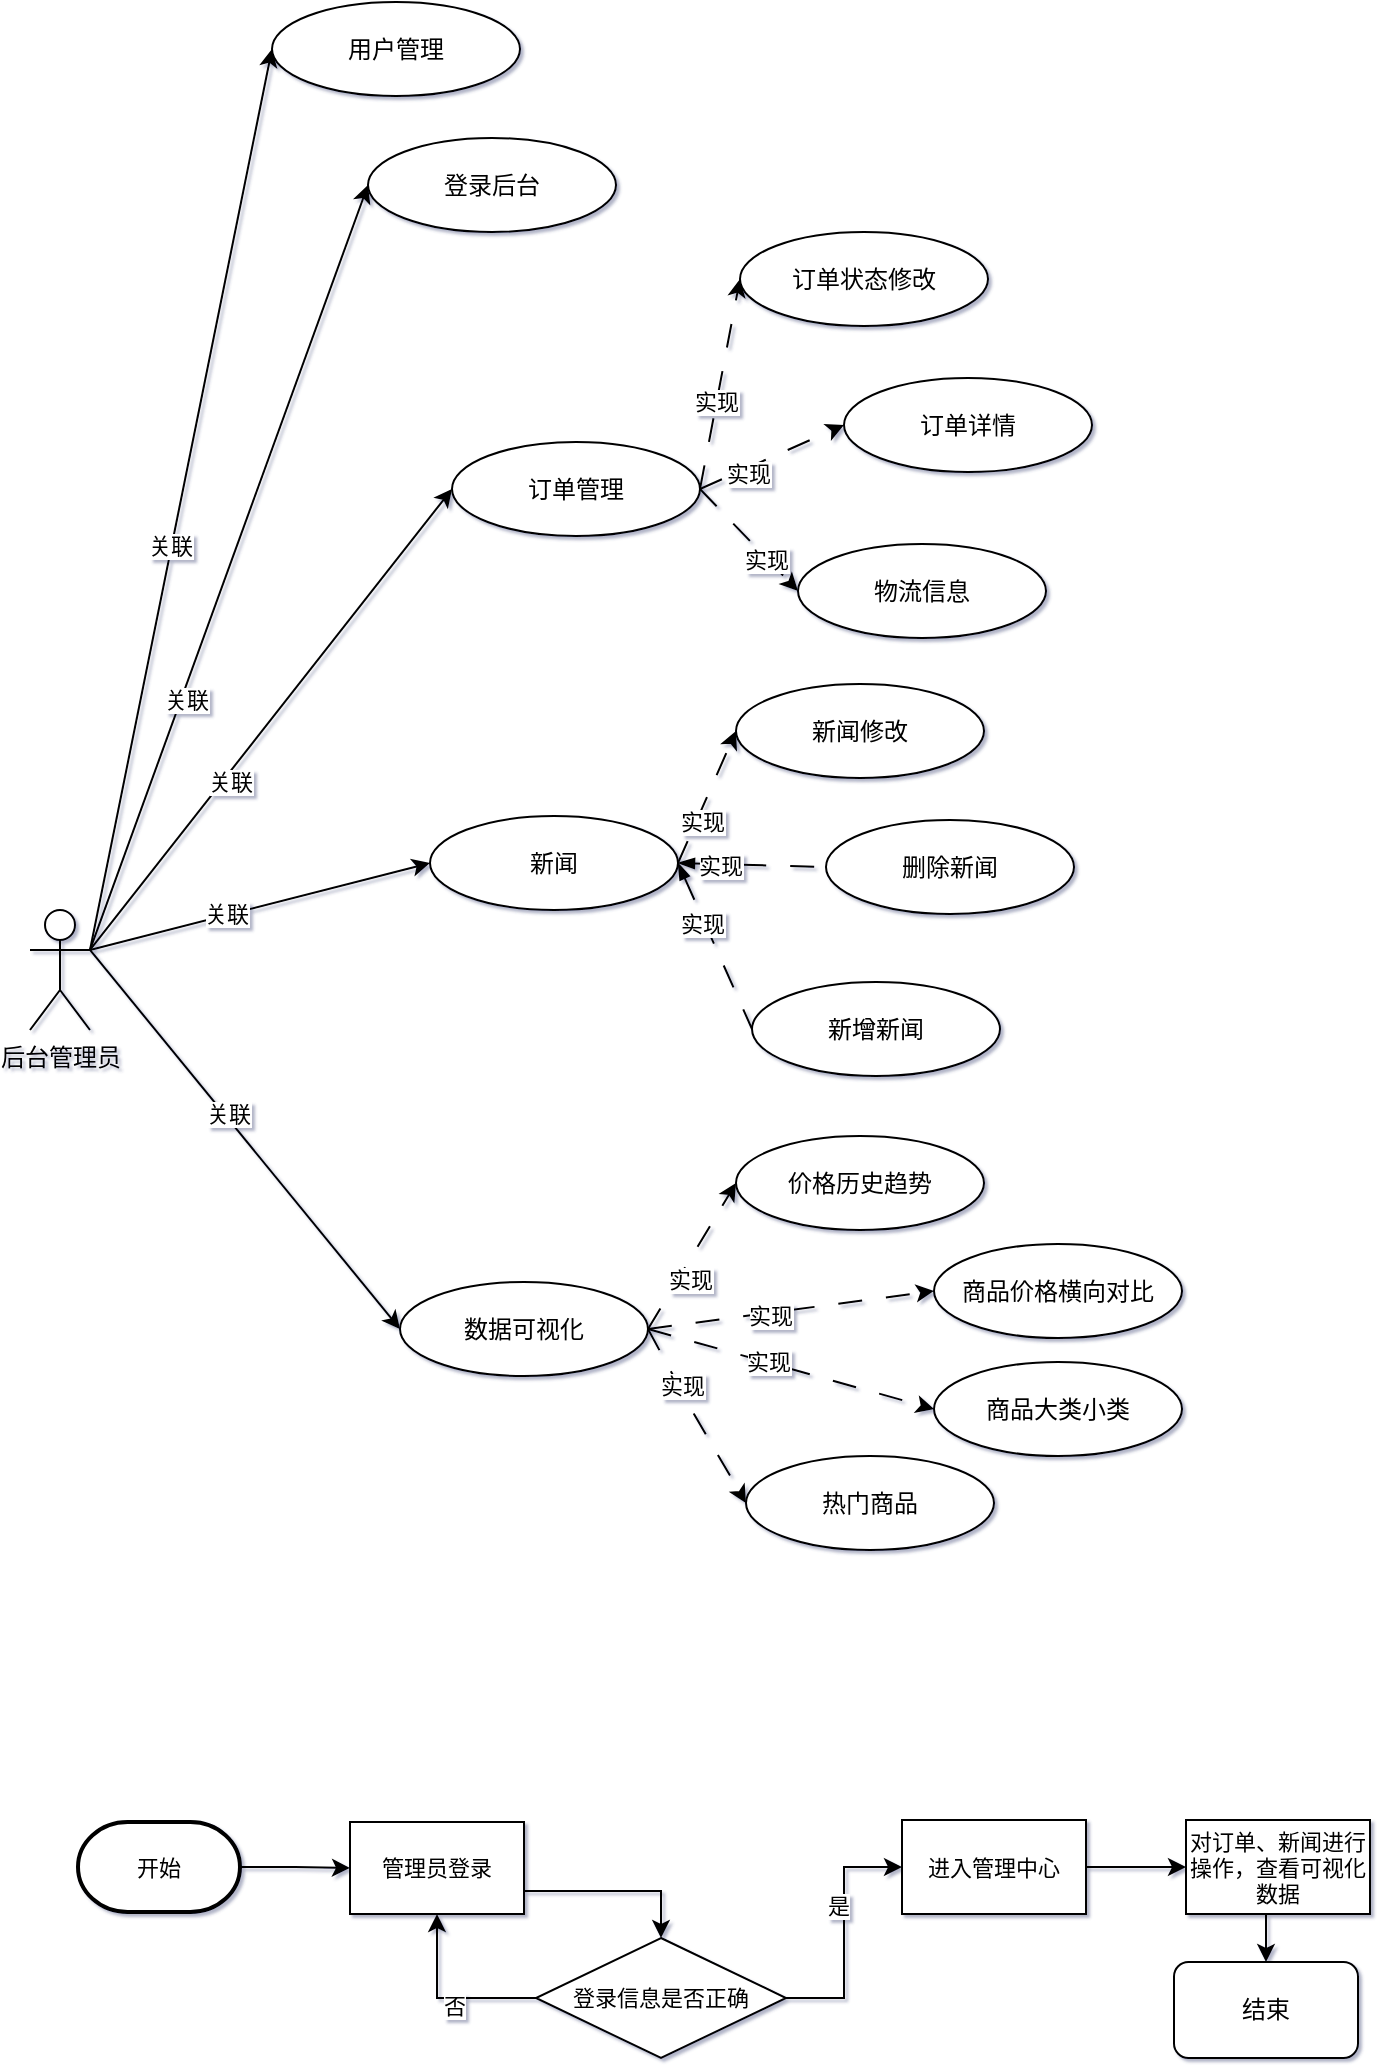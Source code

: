 <mxfile version="21.3.0" type="github">
  <diagram id="IAWx1fr4JjzV1SWlqMux" name="Page-1">
    <mxGraphModel dx="794" dy="394" grid="0" gridSize="10" guides="1" tooltips="1" connect="1" arrows="1" fold="1" page="1" pageScale="1" pageWidth="827" pageHeight="1169" math="0" shadow="1">
      <root>
        <mxCell id="0" />
        <mxCell id="1" parent="0" />
        <mxCell id="3Ixn6hxzqCW4xCk5gr-1-3" style="rounded=0;orthogonalLoop=1;jettySize=auto;html=1;exitX=1;exitY=0.333;exitDx=0;exitDy=0;exitPerimeter=0;entryX=0;entryY=0.5;entryDx=0;entryDy=0;" parent="1" source="3Ixn6hxzqCW4xCk5gr-1-1" target="3Ixn6hxzqCW4xCk5gr-1-5" edge="1">
          <mxGeometry relative="1" as="geometry">
            <mxPoint x="130" y="71" as="targetPoint" />
          </mxGeometry>
        </mxCell>
        <mxCell id="raqdVHwmiV9Ux56MRQjQ-12" value="关联" style="edgeLabel;html=1;align=center;verticalAlign=middle;resizable=0;points=[];" vertex="1" connectable="0" parent="3Ixn6hxzqCW4xCk5gr-1-3">
          <mxGeometry x="-0.104" y="1" relative="1" as="geometry">
            <mxPoint as="offset" />
          </mxGeometry>
        </mxCell>
        <mxCell id="3Ixn6hxzqCW4xCk5gr-1-24" style="rounded=0;orthogonalLoop=1;jettySize=auto;html=1;exitX=1;exitY=0.333;exitDx=0;exitDy=0;exitPerimeter=0;entryX=0;entryY=0.5;entryDx=0;entryDy=0;" parent="1" source="3Ixn6hxzqCW4xCk5gr-1-1" target="3Ixn6hxzqCW4xCk5gr-1-12" edge="1">
          <mxGeometry relative="1" as="geometry" />
        </mxCell>
        <mxCell id="raqdVHwmiV9Ux56MRQjQ-8" value="关联" style="edgeLabel;html=1;align=center;verticalAlign=middle;resizable=0;points=[];" vertex="1" connectable="0" parent="3Ixn6hxzqCW4xCk5gr-1-24">
          <mxGeometry x="-0.198" y="1" relative="1" as="geometry">
            <mxPoint as="offset" />
          </mxGeometry>
        </mxCell>
        <mxCell id="3Ixn6hxzqCW4xCk5gr-1-25" style="rounded=0;orthogonalLoop=1;jettySize=auto;html=1;exitX=1;exitY=0.333;exitDx=0;exitDy=0;exitPerimeter=0;entryX=0;entryY=0.5;entryDx=0;entryDy=0;" parent="1" source="3Ixn6hxzqCW4xCk5gr-1-1" target="3Ixn6hxzqCW4xCk5gr-1-16" edge="1">
          <mxGeometry relative="1" as="geometry" />
        </mxCell>
        <mxCell id="raqdVHwmiV9Ux56MRQjQ-7" value="关联" style="edgeLabel;html=1;align=center;verticalAlign=middle;resizable=0;points=[];" vertex="1" connectable="0" parent="3Ixn6hxzqCW4xCk5gr-1-25">
          <mxGeometry x="-0.125" y="1" relative="1" as="geometry">
            <mxPoint as="offset" />
          </mxGeometry>
        </mxCell>
        <mxCell id="3Ixn6hxzqCW4xCk5gr-1-26" style="rounded=0;orthogonalLoop=1;jettySize=auto;html=1;exitX=1;exitY=0.333;exitDx=0;exitDy=0;exitPerimeter=0;entryX=0;entryY=0.5;entryDx=0;entryDy=0;" parent="1" source="3Ixn6hxzqCW4xCk5gr-1-1" target="3Ixn6hxzqCW4xCk5gr-1-7" edge="1">
          <mxGeometry relative="1" as="geometry" />
        </mxCell>
        <mxCell id="raqdVHwmiV9Ux56MRQjQ-10" value="关联" style="edgeLabel;html=1;align=center;verticalAlign=middle;resizable=0;points=[];" vertex="1" connectable="0" parent="3Ixn6hxzqCW4xCk5gr-1-26">
          <mxGeometry x="-0.342" y="-2" relative="1" as="geometry">
            <mxPoint as="offset" />
          </mxGeometry>
        </mxCell>
        <mxCell id="3Ixn6hxzqCW4xCk5gr-1-27" style="rounded=0;orthogonalLoop=1;jettySize=auto;html=1;exitX=1;exitY=0.333;exitDx=0;exitDy=0;exitPerimeter=0;entryX=0;entryY=0.5;entryDx=0;entryDy=0;" parent="1" source="3Ixn6hxzqCW4xCk5gr-1-1" target="3Ixn6hxzqCW4xCk5gr-1-8" edge="1">
          <mxGeometry relative="1" as="geometry" />
        </mxCell>
        <mxCell id="raqdVHwmiV9Ux56MRQjQ-9" value="关联" style="edgeLabel;html=1;align=center;verticalAlign=middle;resizable=0;points=[];" vertex="1" connectable="0" parent="3Ixn6hxzqCW4xCk5gr-1-27">
          <mxGeometry x="-0.254" y="-3" relative="1" as="geometry">
            <mxPoint as="offset" />
          </mxGeometry>
        </mxCell>
        <mxCell id="3Ixn6hxzqCW4xCk5gr-1-1" value="后台管理员" style="shape=umlActor;verticalLabelPosition=bottom;verticalAlign=top;html=1;outlineConnect=0;" parent="1" vertex="1">
          <mxGeometry x="56" y="487" width="30" height="60" as="geometry" />
        </mxCell>
        <mxCell id="3Ixn6hxzqCW4xCk5gr-1-5" value="用户管理" style="ellipse;whiteSpace=wrap;html=1;" parent="1" vertex="1">
          <mxGeometry x="177" y="33" width="124" height="47" as="geometry" />
        </mxCell>
        <mxCell id="3Ixn6hxzqCW4xCk5gr-1-7" value="登录后台" style="ellipse;whiteSpace=wrap;html=1;" parent="1" vertex="1">
          <mxGeometry x="225" y="101" width="124" height="47" as="geometry" />
        </mxCell>
        <mxCell id="3Ixn6hxzqCW4xCk5gr-1-35" style="edgeStyle=none;shape=connector;rounded=0;orthogonalLoop=1;jettySize=auto;html=1;exitX=1;exitY=0.5;exitDx=0;exitDy=0;entryX=0;entryY=0.5;entryDx=0;entryDy=0;dashed=1;dashPattern=12 12;labelBackgroundColor=default;strokeColor=default;fontFamily=Helvetica;fontSize=11;fontColor=default;endArrow=classic;" parent="1" source="3Ixn6hxzqCW4xCk5gr-1-8" target="3Ixn6hxzqCW4xCk5gr-1-9" edge="1">
          <mxGeometry relative="1" as="geometry" />
        </mxCell>
        <mxCell id="raqdVHwmiV9Ux56MRQjQ-18" value="实现" style="edgeLabel;html=1;align=center;verticalAlign=middle;resizable=0;points=[];" vertex="1" connectable="0" parent="3Ixn6hxzqCW4xCk5gr-1-35">
          <mxGeometry x="-0.176" y="1" relative="1" as="geometry">
            <mxPoint as="offset" />
          </mxGeometry>
        </mxCell>
        <mxCell id="3Ixn6hxzqCW4xCk5gr-1-36" style="edgeStyle=none;shape=connector;rounded=0;orthogonalLoop=1;jettySize=auto;html=1;exitX=1;exitY=0.5;exitDx=0;exitDy=0;entryX=0;entryY=0.5;entryDx=0;entryDy=0;dashed=1;dashPattern=12 12;labelBackgroundColor=default;strokeColor=default;fontFamily=Helvetica;fontSize=11;fontColor=default;endArrow=classic;" parent="1" source="3Ixn6hxzqCW4xCk5gr-1-8" target="3Ixn6hxzqCW4xCk5gr-1-10" edge="1">
          <mxGeometry relative="1" as="geometry" />
        </mxCell>
        <mxCell id="raqdVHwmiV9Ux56MRQjQ-19" value="实现" style="edgeLabel;html=1;align=center;verticalAlign=middle;resizable=0;points=[];" vertex="1" connectable="0" parent="3Ixn6hxzqCW4xCk5gr-1-36">
          <mxGeometry x="-0.366" y="-3" relative="1" as="geometry">
            <mxPoint as="offset" />
          </mxGeometry>
        </mxCell>
        <mxCell id="3Ixn6hxzqCW4xCk5gr-1-37" style="edgeStyle=none;shape=connector;rounded=0;orthogonalLoop=1;jettySize=auto;html=1;exitX=1;exitY=0.5;exitDx=0;exitDy=0;entryX=0;entryY=0.5;entryDx=0;entryDy=0;dashed=1;dashPattern=12 12;labelBackgroundColor=default;strokeColor=default;fontFamily=Helvetica;fontSize=11;fontColor=default;endArrow=classic;" parent="1" source="3Ixn6hxzqCW4xCk5gr-1-8" target="3Ixn6hxzqCW4xCk5gr-1-11" edge="1">
          <mxGeometry relative="1" as="geometry" />
        </mxCell>
        <mxCell id="raqdVHwmiV9Ux56MRQjQ-20" value="实现" style="edgeLabel;html=1;align=center;verticalAlign=middle;resizable=0;points=[];" vertex="1" connectable="0" parent="3Ixn6hxzqCW4xCk5gr-1-37">
          <mxGeometry x="0.361" y="-1" relative="1" as="geometry">
            <mxPoint as="offset" />
          </mxGeometry>
        </mxCell>
        <mxCell id="3Ixn6hxzqCW4xCk5gr-1-8" value="订单管理" style="ellipse;whiteSpace=wrap;html=1;" parent="1" vertex="1">
          <mxGeometry x="267" y="253" width="124" height="47" as="geometry" />
        </mxCell>
        <mxCell id="3Ixn6hxzqCW4xCk5gr-1-9" value="订单状态修改" style="ellipse;whiteSpace=wrap;html=1;" parent="1" vertex="1">
          <mxGeometry x="411" y="148" width="124" height="47" as="geometry" />
        </mxCell>
        <mxCell id="3Ixn6hxzqCW4xCk5gr-1-10" value="订单详情" style="ellipse;whiteSpace=wrap;html=1;" parent="1" vertex="1">
          <mxGeometry x="463" y="221" width="124" height="47" as="geometry" />
        </mxCell>
        <mxCell id="3Ixn6hxzqCW4xCk5gr-1-11" value="物流信息" style="ellipse;whiteSpace=wrap;html=1;" parent="1" vertex="1">
          <mxGeometry x="440" y="304" width="124" height="47" as="geometry" />
        </mxCell>
        <mxCell id="3Ixn6hxzqCW4xCk5gr-1-32" style="edgeStyle=none;shape=connector;rounded=0;orthogonalLoop=1;jettySize=auto;html=1;exitX=1;exitY=0.5;exitDx=0;exitDy=0;entryX=0;entryY=0.5;entryDx=0;entryDy=0;dashed=1;dashPattern=12 12;labelBackgroundColor=default;strokeColor=default;fontFamily=Helvetica;fontSize=11;fontColor=default;endArrow=classic;" parent="1" source="3Ixn6hxzqCW4xCk5gr-1-12" target="3Ixn6hxzqCW4xCk5gr-1-13" edge="1">
          <mxGeometry relative="1" as="geometry" />
        </mxCell>
        <mxCell id="raqdVHwmiV9Ux56MRQjQ-17" value="实现" style="edgeLabel;html=1;align=center;verticalAlign=middle;resizable=0;points=[];" vertex="1" connectable="0" parent="3Ixn6hxzqCW4xCk5gr-1-32">
          <mxGeometry x="-0.345" y="-3" relative="1" as="geometry">
            <mxPoint as="offset" />
          </mxGeometry>
        </mxCell>
        <mxCell id="3Ixn6hxzqCW4xCk5gr-1-33" style="edgeStyle=none;shape=connector;rounded=0;orthogonalLoop=1;jettySize=auto;html=1;exitX=1;exitY=0.5;exitDx=0;exitDy=0;entryX=0;entryY=0.5;entryDx=0;entryDy=0;dashed=1;dashPattern=12 12;labelBackgroundColor=default;strokeColor=default;fontFamily=Helvetica;fontSize=11;fontColor=default;endArrow=none;startArrow=blockThin;startFill=1;endFill=0;" parent="1" source="3Ixn6hxzqCW4xCk5gr-1-12" target="3Ixn6hxzqCW4xCk5gr-1-14" edge="1">
          <mxGeometry relative="1" as="geometry" />
        </mxCell>
        <mxCell id="raqdVHwmiV9Ux56MRQjQ-16" value="实现" style="edgeLabel;html=1;align=center;verticalAlign=middle;resizable=0;points=[];" vertex="1" connectable="0" parent="3Ixn6hxzqCW4xCk5gr-1-33">
          <mxGeometry x="-0.449" y="-1" relative="1" as="geometry">
            <mxPoint as="offset" />
          </mxGeometry>
        </mxCell>
        <mxCell id="3Ixn6hxzqCW4xCk5gr-1-34" style="edgeStyle=none;shape=connector;rounded=0;orthogonalLoop=1;jettySize=auto;html=1;exitX=1;exitY=0.5;exitDx=0;exitDy=0;entryX=0;entryY=0.5;entryDx=0;entryDy=0;dashed=1;dashPattern=12 12;labelBackgroundColor=default;strokeColor=default;fontFamily=Helvetica;fontSize=11;fontColor=default;endArrow=none;endFill=0;startArrow=blockThin;startFill=1;" parent="1" source="3Ixn6hxzqCW4xCk5gr-1-12" target="3Ixn6hxzqCW4xCk5gr-1-15" edge="1">
          <mxGeometry relative="1" as="geometry" />
        </mxCell>
        <mxCell id="raqdVHwmiV9Ux56MRQjQ-15" value="实现" style="edgeLabel;html=1;align=center;verticalAlign=middle;resizable=0;points=[];" vertex="1" connectable="0" parent="3Ixn6hxzqCW4xCk5gr-1-34">
          <mxGeometry x="-0.279" y="-1" relative="1" as="geometry">
            <mxPoint x="-1" as="offset" />
          </mxGeometry>
        </mxCell>
        <mxCell id="3Ixn6hxzqCW4xCk5gr-1-12" value="新闻" style="ellipse;whiteSpace=wrap;html=1;" parent="1" vertex="1">
          <mxGeometry x="256" y="440" width="124" height="47" as="geometry" />
        </mxCell>
        <mxCell id="3Ixn6hxzqCW4xCk5gr-1-13" value="新闻修改" style="ellipse;whiteSpace=wrap;html=1;" parent="1" vertex="1">
          <mxGeometry x="409" y="374" width="124" height="47" as="geometry" />
        </mxCell>
        <mxCell id="3Ixn6hxzqCW4xCk5gr-1-14" value="删除新闻" style="ellipse;whiteSpace=wrap;html=1;" parent="1" vertex="1">
          <mxGeometry x="454" y="442" width="124" height="47" as="geometry" />
        </mxCell>
        <mxCell id="3Ixn6hxzqCW4xCk5gr-1-15" value="新增新闻" style="ellipse;whiteSpace=wrap;html=1;" parent="1" vertex="1">
          <mxGeometry x="417" y="523" width="124" height="47" as="geometry" />
        </mxCell>
        <mxCell id="3Ixn6hxzqCW4xCk5gr-1-23" style="rounded=0;orthogonalLoop=1;jettySize=auto;html=1;exitX=1;exitY=0.5;exitDx=0;exitDy=0;entryX=0;entryY=0.5;entryDx=0;entryDy=0;dashed=1;dashPattern=12 12;" parent="1" source="3Ixn6hxzqCW4xCk5gr-1-16" target="3Ixn6hxzqCW4xCk5gr-1-17" edge="1">
          <mxGeometry relative="1" as="geometry" />
        </mxCell>
        <mxCell id="raqdVHwmiV9Ux56MRQjQ-14" value="实现" style="edgeLabel;html=1;align=center;verticalAlign=middle;resizable=0;points=[];" vertex="1" connectable="0" parent="3Ixn6hxzqCW4xCk5gr-1-23">
          <mxGeometry x="-0.253" y="-5" relative="1" as="geometry">
            <mxPoint as="offset" />
          </mxGeometry>
        </mxCell>
        <mxCell id="3Ixn6hxzqCW4xCk5gr-1-29" style="rounded=0;orthogonalLoop=1;jettySize=auto;html=1;exitX=1;exitY=0.5;exitDx=0;exitDy=0;entryX=0;entryY=0.5;entryDx=0;entryDy=0;dashed=1;dashPattern=12 12;" parent="1" source="3Ixn6hxzqCW4xCk5gr-1-16" target="3Ixn6hxzqCW4xCk5gr-1-18" edge="1">
          <mxGeometry relative="1" as="geometry" />
        </mxCell>
        <mxCell id="raqdVHwmiV9Ux56MRQjQ-13" value="实现" style="edgeLabel;html=1;align=center;verticalAlign=middle;resizable=0;points=[];" vertex="1" connectable="0" parent="3Ixn6hxzqCW4xCk5gr-1-29">
          <mxGeometry x="-0.148" y="-1" relative="1" as="geometry">
            <mxPoint as="offset" />
          </mxGeometry>
        </mxCell>
        <mxCell id="3Ixn6hxzqCW4xCk5gr-1-30" style="edgeStyle=none;shape=connector;rounded=0;orthogonalLoop=1;jettySize=auto;html=1;exitX=1;exitY=0.5;exitDx=0;exitDy=0;entryX=0;entryY=0.5;entryDx=0;entryDy=0;dashed=1;dashPattern=12 12;labelBackgroundColor=default;strokeColor=default;fontFamily=Helvetica;fontSize=11;fontColor=default;endArrow=classic;" parent="1" source="3Ixn6hxzqCW4xCk5gr-1-16" target="3Ixn6hxzqCW4xCk5gr-1-19" edge="1">
          <mxGeometry relative="1" as="geometry" />
        </mxCell>
        <mxCell id="raqdVHwmiV9Ux56MRQjQ-6" value="实现" style="edgeLabel;html=1;align=center;verticalAlign=middle;resizable=0;points=[];" vertex="1" connectable="0" parent="3Ixn6hxzqCW4xCk5gr-1-30">
          <mxGeometry x="-0.162" relative="1" as="geometry">
            <mxPoint as="offset" />
          </mxGeometry>
        </mxCell>
        <mxCell id="3Ixn6hxzqCW4xCk5gr-1-31" style="edgeStyle=none;shape=connector;rounded=0;orthogonalLoop=1;jettySize=auto;html=1;exitX=1;exitY=0.5;exitDx=0;exitDy=0;entryX=0;entryY=0.5;entryDx=0;entryDy=0;dashed=1;dashPattern=12 12;labelBackgroundColor=default;strokeColor=default;fontFamily=Helvetica;fontSize=11;fontColor=default;endArrow=classic;" parent="1" source="3Ixn6hxzqCW4xCk5gr-1-16" target="3Ixn6hxzqCW4xCk5gr-1-20" edge="1">
          <mxGeometry relative="1" as="geometry">
            <Array as="points">
              <mxPoint x="388" y="739" />
            </Array>
          </mxGeometry>
        </mxCell>
        <mxCell id="raqdVHwmiV9Ux56MRQjQ-5" value="实现" style="edgeLabel;html=1;align=center;verticalAlign=middle;resizable=0;points=[];" vertex="1" connectable="0" parent="3Ixn6hxzqCW4xCk5gr-1-31">
          <mxGeometry x="-0.336" y="1" relative="1" as="geometry">
            <mxPoint as="offset" />
          </mxGeometry>
        </mxCell>
        <mxCell id="3Ixn6hxzqCW4xCk5gr-1-16" value="数据可视化" style="ellipse;whiteSpace=wrap;html=1;" parent="1" vertex="1">
          <mxGeometry x="241" y="673" width="124" height="47" as="geometry" />
        </mxCell>
        <mxCell id="3Ixn6hxzqCW4xCk5gr-1-17" value="价格历史趋势" style="ellipse;whiteSpace=wrap;html=1;" parent="1" vertex="1">
          <mxGeometry x="409" y="600" width="124" height="47" as="geometry" />
        </mxCell>
        <mxCell id="3Ixn6hxzqCW4xCk5gr-1-18" value="商品价格横向对比" style="ellipse;whiteSpace=wrap;html=1;" parent="1" vertex="1">
          <mxGeometry x="508" y="654" width="124" height="47" as="geometry" />
        </mxCell>
        <mxCell id="3Ixn6hxzqCW4xCk5gr-1-19" value="商品大类小类" style="ellipse;whiteSpace=wrap;html=1;" parent="1" vertex="1">
          <mxGeometry x="508" y="713" width="124" height="47" as="geometry" />
        </mxCell>
        <mxCell id="3Ixn6hxzqCW4xCk5gr-1-20" value="热门商品" style="ellipse;whiteSpace=wrap;html=1;" parent="1" vertex="1">
          <mxGeometry x="414" y="760" width="124" height="47" as="geometry" />
        </mxCell>
        <mxCell id="3Ixn6hxzqCW4xCk5gr-1-46" style="edgeStyle=orthogonalEdgeStyle;shape=connector;rounded=0;orthogonalLoop=1;jettySize=auto;html=1;exitX=1;exitY=0.5;exitDx=0;exitDy=0;exitPerimeter=0;entryX=0;entryY=0.5;entryDx=0;entryDy=0;labelBackgroundColor=default;strokeColor=default;fontFamily=Helvetica;fontSize=11;fontColor=default;endArrow=classic;" parent="1" source="3Ixn6hxzqCW4xCk5gr-1-38" target="3Ixn6hxzqCW4xCk5gr-1-39" edge="1">
          <mxGeometry relative="1" as="geometry" />
        </mxCell>
        <mxCell id="3Ixn6hxzqCW4xCk5gr-1-38" value="开始" style="strokeWidth=2;html=1;shape=mxgraph.flowchart.terminator;whiteSpace=wrap;fontFamily=Helvetica;fontSize=11;fontColor=default;" parent="1" vertex="1">
          <mxGeometry x="80" y="943" width="81" height="45" as="geometry" />
        </mxCell>
        <mxCell id="3Ixn6hxzqCW4xCk5gr-1-45" style="edgeStyle=orthogonalEdgeStyle;shape=connector;rounded=0;orthogonalLoop=1;jettySize=auto;html=1;exitX=1;exitY=0.75;exitDx=0;exitDy=0;entryX=0.5;entryY=0;entryDx=0;entryDy=0;labelBackgroundColor=default;strokeColor=default;fontFamily=Helvetica;fontSize=11;fontColor=default;endArrow=classic;" parent="1" source="3Ixn6hxzqCW4xCk5gr-1-39" target="3Ixn6hxzqCW4xCk5gr-1-42" edge="1">
          <mxGeometry relative="1" as="geometry" />
        </mxCell>
        <mxCell id="3Ixn6hxzqCW4xCk5gr-1-39" value="管理员登录" style="rounded=0;whiteSpace=wrap;html=1;fontFamily=Helvetica;fontSize=11;fontColor=default;" parent="1" vertex="1">
          <mxGeometry x="216" y="943" width="87" height="46" as="geometry" />
        </mxCell>
        <mxCell id="3Ixn6hxzqCW4xCk5gr-1-44" style="edgeStyle=orthogonalEdgeStyle;shape=connector;rounded=0;orthogonalLoop=1;jettySize=auto;html=1;entryX=0.5;entryY=1;entryDx=0;entryDy=0;labelBackgroundColor=default;strokeColor=default;fontFamily=Helvetica;fontSize=11;fontColor=default;endArrow=classic;" parent="1" source="3Ixn6hxzqCW4xCk5gr-1-42" target="3Ixn6hxzqCW4xCk5gr-1-39" edge="1">
          <mxGeometry relative="1" as="geometry" />
        </mxCell>
        <mxCell id="raqdVHwmiV9Ux56MRQjQ-3" value="否" style="edgeLabel;html=1;align=center;verticalAlign=middle;resizable=0;points=[];" vertex="1" connectable="0" parent="3Ixn6hxzqCW4xCk5gr-1-44">
          <mxGeometry x="-0.105" y="4" relative="1" as="geometry">
            <mxPoint as="offset" />
          </mxGeometry>
        </mxCell>
        <mxCell id="raqdVHwmiV9Ux56MRQjQ-21" style="edgeStyle=orthogonalEdgeStyle;rounded=0;orthogonalLoop=1;jettySize=auto;html=1;exitX=1;exitY=0.5;exitDx=0;exitDy=0;entryX=0;entryY=0.5;entryDx=0;entryDy=0;" edge="1" parent="1" source="3Ixn6hxzqCW4xCk5gr-1-42" target="3Ixn6hxzqCW4xCk5gr-1-47">
          <mxGeometry relative="1" as="geometry" />
        </mxCell>
        <mxCell id="raqdVHwmiV9Ux56MRQjQ-22" value="是" style="edgeLabel;html=1;align=center;verticalAlign=middle;resizable=0;points=[];" vertex="1" connectable="0" parent="raqdVHwmiV9Ux56MRQjQ-21">
          <mxGeometry x="0.215" y="3" relative="1" as="geometry">
            <mxPoint as="offset" />
          </mxGeometry>
        </mxCell>
        <mxCell id="3Ixn6hxzqCW4xCk5gr-1-42" value="登录信息是否正确" style="rhombus;whiteSpace=wrap;html=1;fontFamily=Helvetica;fontSize=11;fontColor=default;" parent="1" vertex="1">
          <mxGeometry x="309" y="1001" width="125" height="60" as="geometry" />
        </mxCell>
        <mxCell id="3Ixn6hxzqCW4xCk5gr-1-51" style="edgeStyle=orthogonalEdgeStyle;shape=connector;rounded=0;orthogonalLoop=1;jettySize=auto;html=1;exitX=1;exitY=0.5;exitDx=0;exitDy=0;entryX=0;entryY=0.5;entryDx=0;entryDy=0;labelBackgroundColor=default;strokeColor=default;fontFamily=Helvetica;fontSize=11;fontColor=default;endArrow=classic;" parent="1" source="3Ixn6hxzqCW4xCk5gr-1-47" target="3Ixn6hxzqCW4xCk5gr-1-49" edge="1">
          <mxGeometry relative="1" as="geometry" />
        </mxCell>
        <mxCell id="3Ixn6hxzqCW4xCk5gr-1-47" value="进入管理中心" style="rounded=0;whiteSpace=wrap;html=1;fontFamily=Helvetica;fontSize=11;fontColor=default;" parent="1" vertex="1">
          <mxGeometry x="492" y="942" width="92" height="47" as="geometry" />
        </mxCell>
        <mxCell id="3Ixn6hxzqCW4xCk5gr-1-53" style="edgeStyle=orthogonalEdgeStyle;shape=connector;rounded=0;orthogonalLoop=1;jettySize=auto;html=1;exitX=0.5;exitY=1;exitDx=0;exitDy=0;entryX=0.5;entryY=0;entryDx=0;entryDy=0;labelBackgroundColor=default;strokeColor=default;fontFamily=Helvetica;fontSize=11;fontColor=default;endArrow=classic;" parent="1" source="3Ixn6hxzqCW4xCk5gr-1-49" target="raqdVHwmiV9Ux56MRQjQ-2" edge="1">
          <mxGeometry relative="1" as="geometry">
            <mxPoint x="470" y="1255" as="targetPoint" />
          </mxGeometry>
        </mxCell>
        <mxCell id="3Ixn6hxzqCW4xCk5gr-1-49" value="对订单、新闻进行操作，查看可视化数据" style="rounded=0;whiteSpace=wrap;html=1;fontFamily=Helvetica;fontSize=11;fontColor=default;" parent="1" vertex="1">
          <mxGeometry x="634" y="942" width="92" height="47" as="geometry" />
        </mxCell>
        <mxCell id="raqdVHwmiV9Ux56MRQjQ-2" value="结束" style="rounded=1;whiteSpace=wrap;html=1;" vertex="1" parent="1">
          <mxGeometry x="628" y="1013" width="92" height="48" as="geometry" />
        </mxCell>
      </root>
    </mxGraphModel>
  </diagram>
</mxfile>
